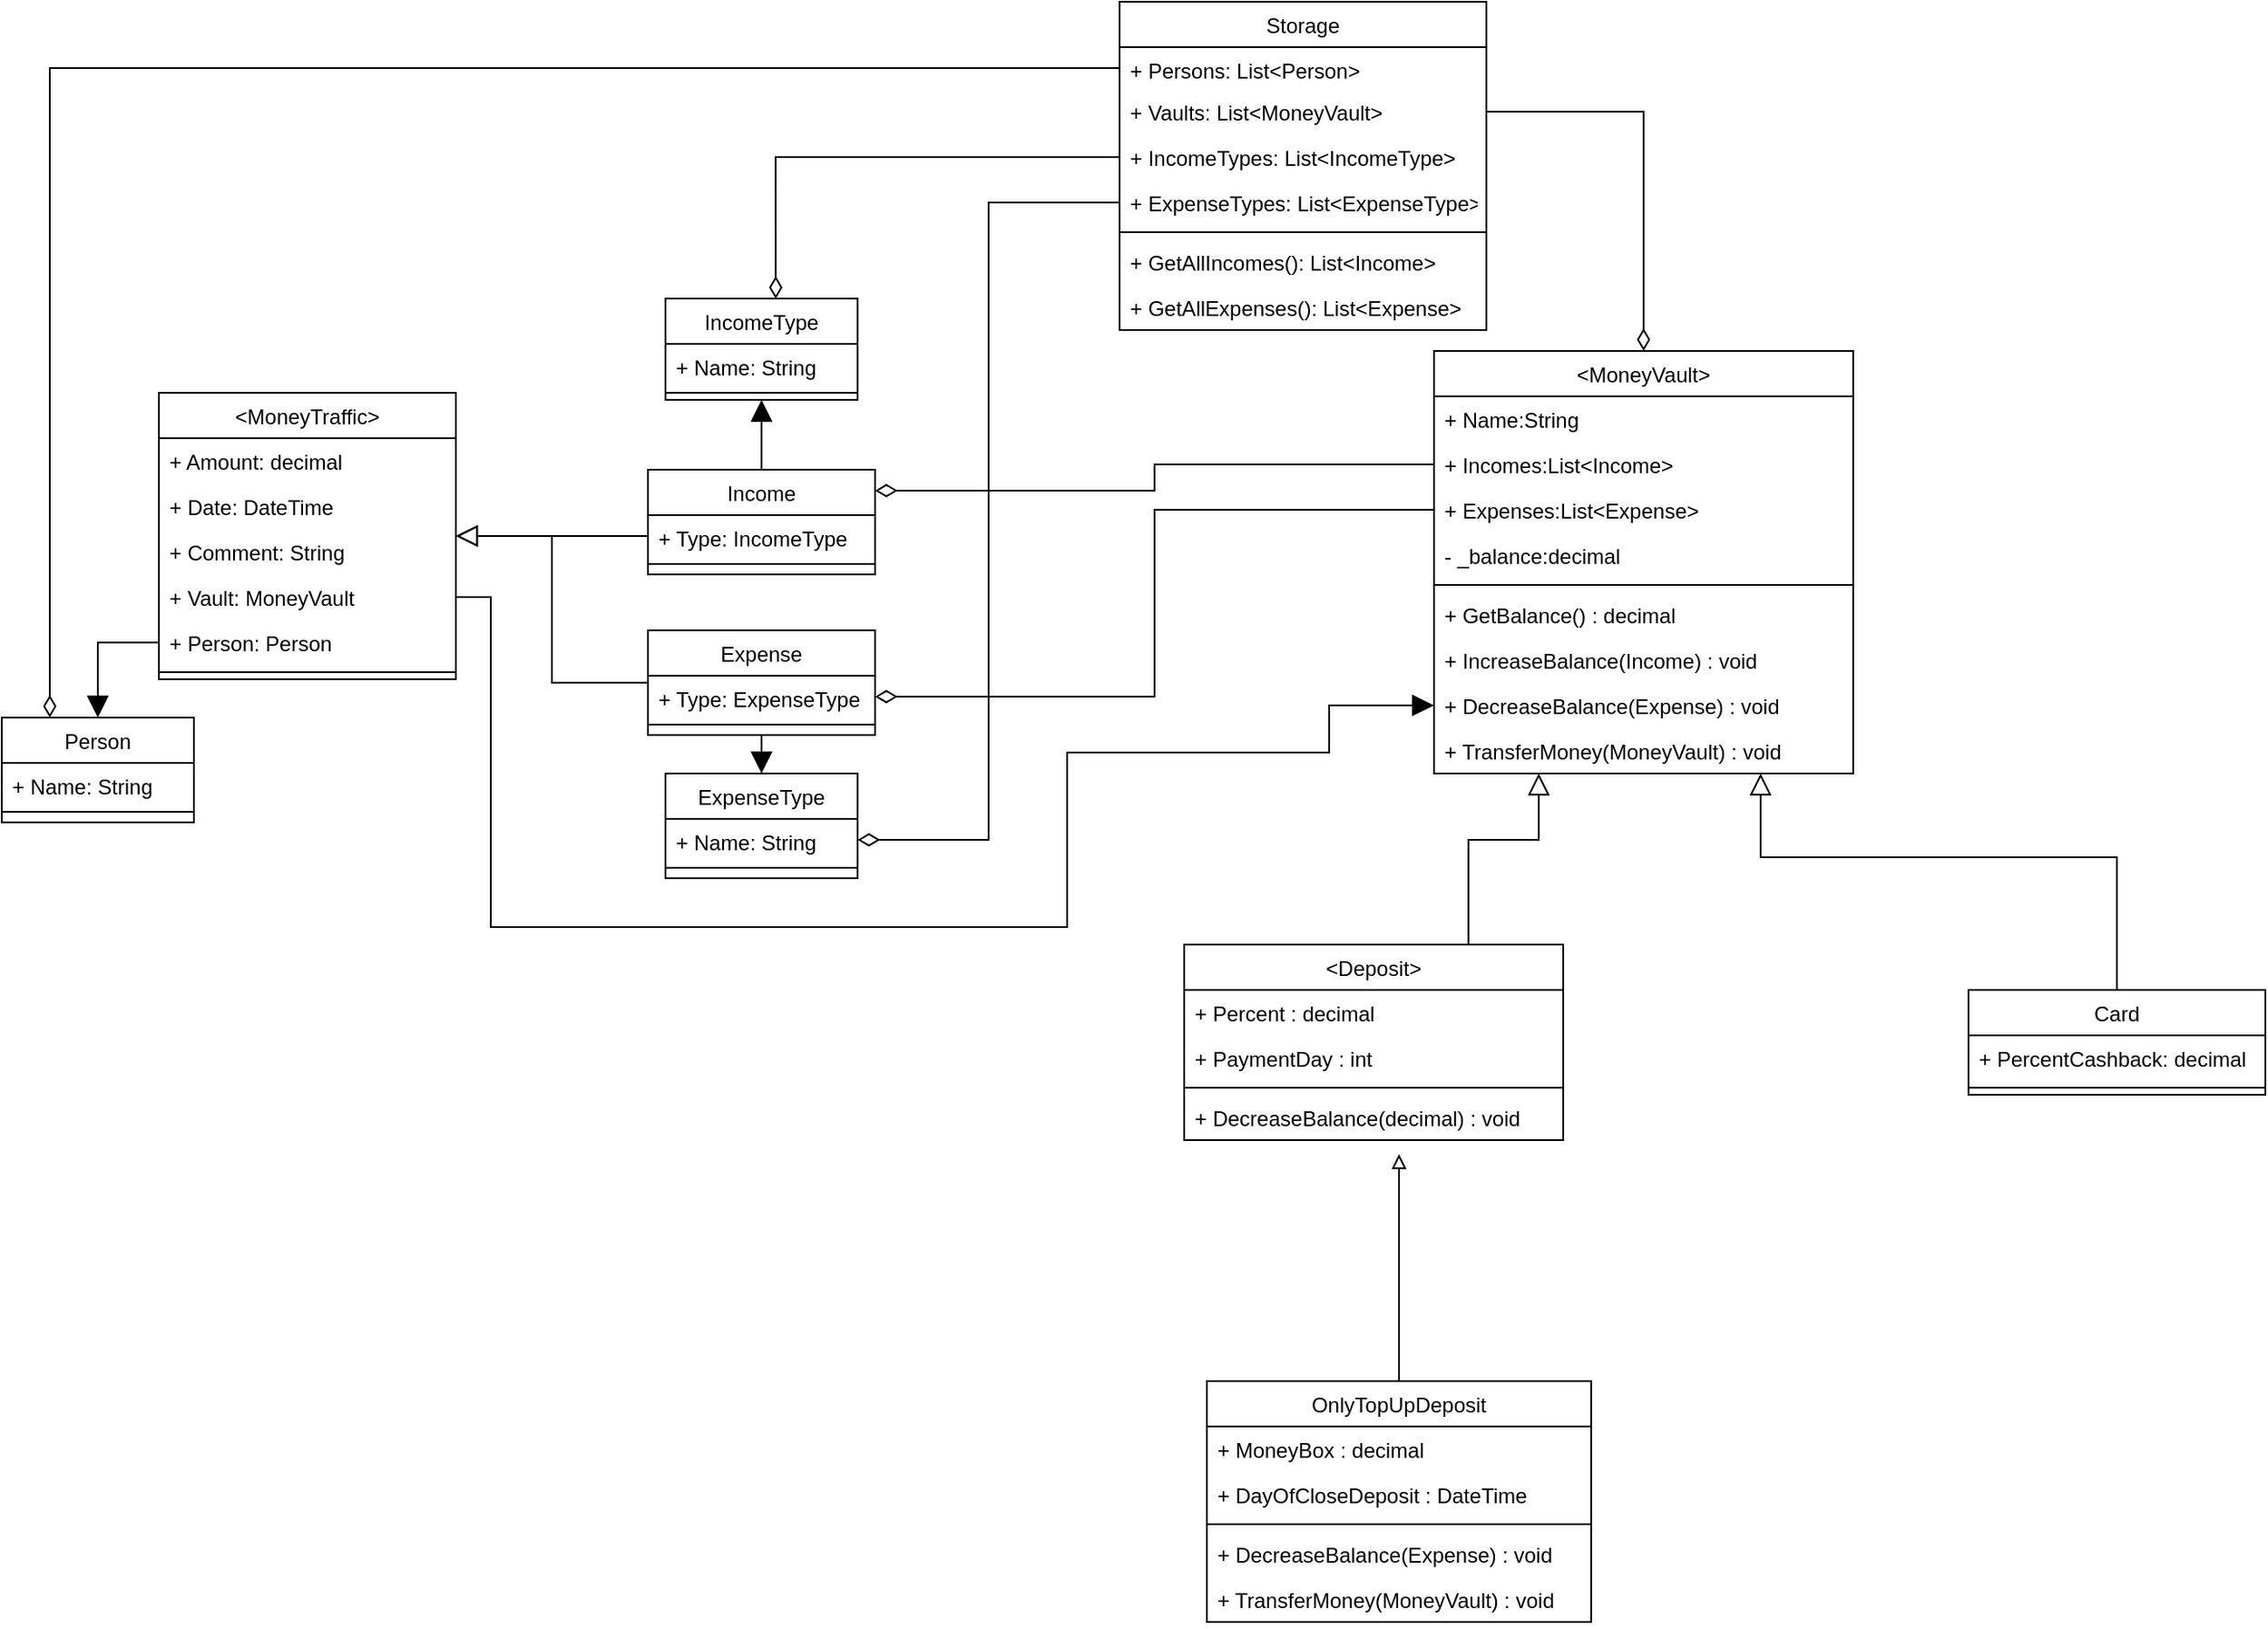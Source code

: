 <mxfile version="15.7.3" type="github">
  <diagram id="C5RBs43oDa-KdzZeNtuy" name="Page-1">
    <mxGraphModel dx="1102" dy="614" grid="1" gridSize="10" guides="1" tooltips="1" connect="1" arrows="1" fold="1" page="1" pageScale="1" pageWidth="827" pageHeight="1169" math="0" shadow="0">
      <root>
        <mxCell id="WIyWlLk6GJQsqaUBKTNV-0" />
        <mxCell id="WIyWlLk6GJQsqaUBKTNV-1" parent="WIyWlLk6GJQsqaUBKTNV-0" />
        <mxCell id="RqrzYvL_C6N4psPBMKRg-0" value="&lt;MoneyVault&gt;" style="swimlane;fontStyle=0;align=center;verticalAlign=top;childLayout=stackLayout;horizontal=1;startSize=26;horizontalStack=0;resizeParent=1;resizeLast=0;collapsible=1;marginBottom=0;rounded=0;shadow=0;strokeWidth=1;" parent="WIyWlLk6GJQsqaUBKTNV-1" vertex="1">
          <mxGeometry x="850" y="240" width="240" height="242" as="geometry">
            <mxRectangle x="290" y="528" width="160" height="26" as="alternateBounds" />
          </mxGeometry>
        </mxCell>
        <mxCell id="RqrzYvL_C6N4psPBMKRg-1" value="+ Name:String" style="text;align=left;verticalAlign=top;spacingLeft=4;spacingRight=4;overflow=hidden;rotatable=0;points=[[0,0.5],[1,0.5]];portConstraint=eastwest;" parent="RqrzYvL_C6N4psPBMKRg-0" vertex="1">
          <mxGeometry y="26" width="240" height="26" as="geometry" />
        </mxCell>
        <mxCell id="RqrzYvL_C6N4psPBMKRg-3" value="+ Incomes:List&lt;Income&gt;" style="text;align=left;verticalAlign=top;spacingLeft=4;spacingRight=4;overflow=hidden;rotatable=0;points=[[0,0.5],[1,0.5]];portConstraint=eastwest;rounded=0;shadow=0;html=0;" parent="RqrzYvL_C6N4psPBMKRg-0" vertex="1">
          <mxGeometry y="52" width="240" height="26" as="geometry" />
        </mxCell>
        <mxCell id="RqrzYvL_C6N4psPBMKRg-6" value="+ Expenses:List&lt;Expense&gt;" style="text;align=left;verticalAlign=top;spacingLeft=4;spacingRight=4;overflow=hidden;rotatable=0;points=[[0,0.5],[1,0.5]];portConstraint=eastwest;rounded=0;shadow=0;html=0;" parent="RqrzYvL_C6N4psPBMKRg-0" vertex="1">
          <mxGeometry y="78" width="240" height="26" as="geometry" />
        </mxCell>
        <mxCell id="RqrzYvL_C6N4psPBMKRg-2" value="- _balance:decimal" style="text;align=left;verticalAlign=top;spacingLeft=4;spacingRight=4;overflow=hidden;rotatable=0;points=[[0,0.5],[1,0.5]];portConstraint=eastwest;rounded=0;shadow=0;html=0;" parent="RqrzYvL_C6N4psPBMKRg-0" vertex="1">
          <mxGeometry y="104" width="240" height="26" as="geometry" />
        </mxCell>
        <mxCell id="RqrzYvL_C6N4psPBMKRg-4" value="" style="line;html=1;strokeWidth=1;align=left;verticalAlign=middle;spacingTop=-1;spacingLeft=3;spacingRight=3;rotatable=0;labelPosition=right;points=[];portConstraint=eastwest;" parent="RqrzYvL_C6N4psPBMKRg-0" vertex="1">
          <mxGeometry y="130" width="240" height="8" as="geometry" />
        </mxCell>
        <mxCell id="RqrzYvL_C6N4psPBMKRg-5" value="+ GetBalance() : decimal" style="text;align=left;verticalAlign=top;spacingLeft=4;spacingRight=4;overflow=hidden;rotatable=0;points=[[0,0.5],[1,0.5]];portConstraint=eastwest;whiteSpace=wrap;" parent="RqrzYvL_C6N4psPBMKRg-0" vertex="1">
          <mxGeometry y="138" width="240" height="26" as="geometry" />
        </mxCell>
        <mxCell id="RqrzYvL_C6N4psPBMKRg-39" value="+ IncreaseBalance(Income) : void" style="text;align=left;verticalAlign=top;spacingLeft=4;spacingRight=4;overflow=hidden;rotatable=0;points=[[0,0.5],[1,0.5]];portConstraint=eastwest;whiteSpace=wrap;" parent="RqrzYvL_C6N4psPBMKRg-0" vertex="1">
          <mxGeometry y="164" width="240" height="26" as="geometry" />
        </mxCell>
        <mxCell id="RqrzYvL_C6N4psPBMKRg-7" value="+ DecreaseBalance(Expense) : void" style="text;align=left;verticalAlign=top;spacingLeft=4;spacingRight=4;overflow=hidden;rotatable=0;points=[[0,0.5],[1,0.5]];portConstraint=eastwest;whiteSpace=wrap;" parent="RqrzYvL_C6N4psPBMKRg-0" vertex="1">
          <mxGeometry y="190" width="240" height="26" as="geometry" />
        </mxCell>
        <mxCell id="RqrzYvL_C6N4psPBMKRg-37" value="+ TransferMoney(MoneyVault) : void" style="text;align=left;verticalAlign=top;spacingLeft=4;spacingRight=4;overflow=hidden;rotatable=0;points=[[0,0.5],[1,0.5]];portConstraint=eastwest;whiteSpace=wrap;" parent="RqrzYvL_C6N4psPBMKRg-0" vertex="1">
          <mxGeometry y="216" width="240" height="26" as="geometry" />
        </mxCell>
        <mxCell id="RqrzYvL_C6N4psPBMKRg-8" value="Card" style="swimlane;fontStyle=0;align=center;verticalAlign=top;childLayout=stackLayout;horizontal=1;startSize=26;horizontalStack=0;resizeParent=1;resizeLast=0;collapsible=1;marginBottom=0;rounded=0;shadow=0;strokeWidth=1;" parent="WIyWlLk6GJQsqaUBKTNV-1" vertex="1">
          <mxGeometry x="1156" y="606" width="170" height="60" as="geometry">
            <mxRectangle x="530" y="820" width="160" height="26" as="alternateBounds" />
          </mxGeometry>
        </mxCell>
        <mxCell id="RqrzYvL_C6N4psPBMKRg-9" value="+ PercentCashback: decimal" style="text;align=left;verticalAlign=top;spacingLeft=4;spacingRight=4;overflow=hidden;rotatable=0;points=[[0,0.5],[1,0.5]];portConstraint=eastwest;" parent="RqrzYvL_C6N4psPBMKRg-8" vertex="1">
          <mxGeometry y="26" width="170" height="26" as="geometry" />
        </mxCell>
        <mxCell id="RqrzYvL_C6N4psPBMKRg-11" value="" style="line;html=1;strokeWidth=1;align=left;verticalAlign=middle;spacingTop=-1;spacingLeft=3;spacingRight=3;rotatable=0;labelPosition=right;points=[];portConstraint=eastwest;" parent="RqrzYvL_C6N4psPBMKRg-8" vertex="1">
          <mxGeometry y="52" width="170" height="8" as="geometry" />
        </mxCell>
        <mxCell id="RqrzYvL_C6N4psPBMKRg-15" value="&lt;Deposit&gt;" style="swimlane;fontStyle=0;align=center;verticalAlign=top;childLayout=stackLayout;horizontal=1;startSize=26;horizontalStack=0;resizeParent=1;resizeLast=0;collapsible=1;marginBottom=0;rounded=0;shadow=0;strokeWidth=1;" parent="WIyWlLk6GJQsqaUBKTNV-1" vertex="1">
          <mxGeometry x="707" y="580" width="217" height="112" as="geometry">
            <mxRectangle x="130" y="380" width="160" height="26" as="alternateBounds" />
          </mxGeometry>
        </mxCell>
        <mxCell id="RqrzYvL_C6N4psPBMKRg-17" value="+ Percent : decimal" style="text;align=left;verticalAlign=top;spacingLeft=4;spacingRight=4;overflow=hidden;rotatable=0;points=[[0,0.5],[1,0.5]];portConstraint=eastwest;rounded=0;shadow=0;html=0;" parent="RqrzYvL_C6N4psPBMKRg-15" vertex="1">
          <mxGeometry y="26" width="217" height="26" as="geometry" />
        </mxCell>
        <mxCell id="RqrzYvL_C6N4psPBMKRg-32" value="+ PaymentDay : int" style="text;align=left;verticalAlign=top;spacingLeft=4;spacingRight=4;overflow=hidden;rotatable=0;points=[[0,0.5],[1,0.5]];portConstraint=eastwest;rounded=0;shadow=0;html=0;" parent="RqrzYvL_C6N4psPBMKRg-15" vertex="1">
          <mxGeometry y="52" width="217" height="26" as="geometry" />
        </mxCell>
        <mxCell id="RqrzYvL_C6N4psPBMKRg-18" value="" style="line;html=1;strokeWidth=1;align=left;verticalAlign=middle;spacingTop=-1;spacingLeft=3;spacingRight=3;rotatable=0;labelPosition=right;points=[];portConstraint=eastwest;" parent="RqrzYvL_C6N4psPBMKRg-15" vertex="1">
          <mxGeometry y="78" width="217" height="8" as="geometry" />
        </mxCell>
        <mxCell id="RqrzYvL_C6N4psPBMKRg-40" value="+ DecreaseBalance(decimal) : void" style="text;align=left;verticalAlign=top;spacingLeft=4;spacingRight=4;overflow=hidden;rotatable=0;points=[[0,0.5],[1,0.5]];portConstraint=eastwest;whiteSpace=wrap;" parent="RqrzYvL_C6N4psPBMKRg-15" vertex="1">
          <mxGeometry y="86" width="217" height="26" as="geometry" />
        </mxCell>
        <mxCell id="RqrzYvL_C6N4psPBMKRg-22" value="" style="endArrow=block;endSize=10;endFill=0;shadow=0;strokeWidth=1;rounded=0;edgeStyle=elbowEdgeStyle;elbow=vertical;exitX=0.5;exitY=0;exitDx=0;exitDy=0;" parent="WIyWlLk6GJQsqaUBKTNV-1" source="RqrzYvL_C6N4psPBMKRg-8" target="RqrzYvL_C6N4psPBMKRg-0" edge="1">
          <mxGeometry width="160" relative="1" as="geometry">
            <mxPoint x="1250" y="320" as="sourcePoint" />
            <mxPoint x="950" y="470" as="targetPoint" />
            <Array as="points">
              <mxPoint x="1037" y="530" />
              <mxPoint x="1010" y="520" />
              <mxPoint x="1120" y="530" />
              <mxPoint x="1020" y="580" />
              <mxPoint x="1070" y="530" />
              <mxPoint x="1130" y="331" />
            </Array>
          </mxGeometry>
        </mxCell>
        <mxCell id="RqrzYvL_C6N4psPBMKRg-23" value="" style="endArrow=block;endSize=10;endFill=0;shadow=0;strokeWidth=1;rounded=0;edgeStyle=elbowEdgeStyle;elbow=vertical;exitX=0.75;exitY=0;exitDx=0;exitDy=0;entryX=0.25;entryY=1;entryDx=0;entryDy=0;" parent="WIyWlLk6GJQsqaUBKTNV-1" source="RqrzYvL_C6N4psPBMKRg-15" target="RqrzYvL_C6N4psPBMKRg-0" edge="1">
          <mxGeometry width="160" relative="1" as="geometry">
            <mxPoint x="925" y="700.0" as="sourcePoint" />
            <mxPoint x="910" y="500" as="targetPoint" />
            <Array as="points">
              <mxPoint x="837" y="520" />
              <mxPoint x="880" y="520" />
            </Array>
          </mxGeometry>
        </mxCell>
        <mxCell id="o4vEt0sajEPCPXAyJZzQ-2" style="edgeStyle=orthogonalEdgeStyle;rounded=0;orthogonalLoop=1;jettySize=auto;html=1;exitX=0.5;exitY=0;exitDx=0;exitDy=0;endArrow=block;endFill=0;jumpSize=6;" edge="1" parent="WIyWlLk6GJQsqaUBKTNV-1" source="RqrzYvL_C6N4psPBMKRg-27">
          <mxGeometry relative="1" as="geometry">
            <mxPoint x="830" y="700" as="targetPoint" />
          </mxGeometry>
        </mxCell>
        <mxCell id="RqrzYvL_C6N4psPBMKRg-27" value="OnlyTopUpDeposit" style="swimlane;fontStyle=0;align=center;verticalAlign=top;childLayout=stackLayout;horizontal=1;startSize=26;horizontalStack=0;resizeParent=1;resizeLast=0;collapsible=1;marginBottom=0;rounded=0;shadow=0;strokeWidth=1;" parent="WIyWlLk6GJQsqaUBKTNV-1" vertex="1">
          <mxGeometry x="720" y="830" width="220" height="138" as="geometry">
            <mxRectangle x="130" y="380" width="160" height="26" as="alternateBounds" />
          </mxGeometry>
        </mxCell>
        <mxCell id="RqrzYvL_C6N4psPBMKRg-28" value="+ MoneyBox : decimal" style="text;align=left;verticalAlign=top;spacingLeft=4;spacingRight=4;overflow=hidden;rotatable=0;points=[[0,0.5],[1,0.5]];portConstraint=eastwest;rounded=0;shadow=0;html=0;" parent="RqrzYvL_C6N4psPBMKRg-27" vertex="1">
          <mxGeometry y="26" width="220" height="26" as="geometry" />
        </mxCell>
        <mxCell id="RqrzYvL_C6N4psPBMKRg-35" value="+ DayOfCloseDeposit : DateTime" style="text;align=left;verticalAlign=top;spacingLeft=4;spacingRight=4;overflow=hidden;rotatable=0;points=[[0,0.5],[1,0.5]];portConstraint=eastwest;rounded=0;shadow=0;html=0;" parent="RqrzYvL_C6N4psPBMKRg-27" vertex="1">
          <mxGeometry y="52" width="220" height="26" as="geometry" />
        </mxCell>
        <mxCell id="RqrzYvL_C6N4psPBMKRg-29" value="" style="line;html=1;strokeWidth=1;align=left;verticalAlign=middle;spacingTop=-1;spacingLeft=3;spacingRight=3;rotatable=0;labelPosition=right;points=[];portConstraint=eastwest;" parent="RqrzYvL_C6N4psPBMKRg-27" vertex="1">
          <mxGeometry y="78" width="220" height="8" as="geometry" />
        </mxCell>
        <mxCell id="VRw4in22VIQENvFpOVeV-45" value="+ DecreaseBalance(Expense) : void" style="text;align=left;verticalAlign=top;spacingLeft=4;spacingRight=4;overflow=hidden;rotatable=0;points=[[0,0.5],[1,0.5]];portConstraint=eastwest;whiteSpace=wrap;" parent="RqrzYvL_C6N4psPBMKRg-27" vertex="1">
          <mxGeometry y="86" width="220" height="26" as="geometry" />
        </mxCell>
        <mxCell id="RqrzYvL_C6N4psPBMKRg-38" value="+ TransferMoney(MoneyVault) : void" style="text;align=left;verticalAlign=top;spacingLeft=4;spacingRight=4;overflow=hidden;rotatable=0;points=[[0,0.5],[1,0.5]];portConstraint=eastwest;whiteSpace=wrap;" parent="RqrzYvL_C6N4psPBMKRg-27" vertex="1">
          <mxGeometry y="112" width="220" height="26" as="geometry" />
        </mxCell>
        <mxCell id="VRw4in22VIQENvFpOVeV-0" value="Storage" style="swimlane;fontStyle=0;align=center;verticalAlign=top;childLayout=stackLayout;horizontal=1;startSize=26;horizontalStack=0;resizeParent=1;resizeLast=0;collapsible=1;marginBottom=0;rounded=0;shadow=0;strokeWidth=1;" parent="WIyWlLk6GJQsqaUBKTNV-1" vertex="1">
          <mxGeometry x="670" y="40" width="210" height="188" as="geometry">
            <mxRectangle x="130" y="380" width="160" height="26" as="alternateBounds" />
          </mxGeometry>
        </mxCell>
        <mxCell id="VRw4in22VIQENvFpOVeV-59" value="+ Persons: List&lt;Person&gt;" style="text;align=left;verticalAlign=top;spacingLeft=4;spacingRight=4;overflow=hidden;rotatable=0;points=[[0,0.5],[1,0.5]];portConstraint=eastwest;rounded=0;shadow=0;html=0;" parent="VRw4in22VIQENvFpOVeV-0" vertex="1">
          <mxGeometry y="26" width="210" height="24" as="geometry" />
        </mxCell>
        <mxCell id="VRw4in22VIQENvFpOVeV-4" value="+ Vaults: List&lt;MoneyVault&gt;" style="text;align=left;verticalAlign=top;spacingLeft=4;spacingRight=4;overflow=hidden;rotatable=0;points=[[0,0.5],[1,0.5]];portConstraint=eastwest;rounded=0;shadow=0;html=0;" parent="VRw4in22VIQENvFpOVeV-0" vertex="1">
          <mxGeometry y="50" width="210" height="26" as="geometry" />
        </mxCell>
        <mxCell id="VRw4in22VIQENvFpOVeV-62" value="+ IncomeTypes: List&lt;IncomeType&gt;" style="text;align=left;verticalAlign=top;spacingLeft=4;spacingRight=4;overflow=hidden;rotatable=0;points=[[0,0.5],[1,0.5]];portConstraint=eastwest;rounded=0;shadow=0;html=0;" parent="VRw4in22VIQENvFpOVeV-0" vertex="1">
          <mxGeometry y="76" width="210" height="26" as="geometry" />
        </mxCell>
        <mxCell id="VRw4in22VIQENvFpOVeV-61" value="+ ExpenseTypes: List&lt;ExpenseType&gt;" style="text;align=left;verticalAlign=top;spacingLeft=4;spacingRight=4;overflow=hidden;rotatable=0;points=[[0,0.5],[1,0.5]];portConstraint=eastwest;rounded=0;shadow=0;html=0;" parent="VRw4in22VIQENvFpOVeV-0" vertex="1">
          <mxGeometry y="102" width="210" height="26" as="geometry" />
        </mxCell>
        <mxCell id="VRw4in22VIQENvFpOVeV-2" value="" style="line;html=1;strokeWidth=1;align=left;verticalAlign=middle;spacingTop=-1;spacingLeft=3;spacingRight=3;rotatable=0;labelPosition=right;points=[];portConstraint=eastwest;" parent="VRw4in22VIQENvFpOVeV-0" vertex="1">
          <mxGeometry y="128" width="210" height="8" as="geometry" />
        </mxCell>
        <mxCell id="VRw4in22VIQENvFpOVeV-69" value="+ GetAllIncomes(): List&lt;Income&gt;" style="text;align=left;verticalAlign=top;spacingLeft=4;spacingRight=4;overflow=hidden;rotatable=0;points=[[0,0.5],[1,0.5]];portConstraint=eastwest;whiteSpace=wrap;" parent="VRw4in22VIQENvFpOVeV-0" vertex="1">
          <mxGeometry y="136" width="210" height="26" as="geometry" />
        </mxCell>
        <mxCell id="VRw4in22VIQENvFpOVeV-70" value="+ GetAllExpenses(): List&lt;Expense&gt;" style="text;align=left;verticalAlign=top;spacingLeft=4;spacingRight=4;overflow=hidden;rotatable=0;points=[[0,0.5],[1,0.5]];portConstraint=eastwest;whiteSpace=wrap;" parent="VRw4in22VIQENvFpOVeV-0" vertex="1">
          <mxGeometry y="162" width="210" height="26" as="geometry" />
        </mxCell>
        <mxCell id="VRw4in22VIQENvFpOVeV-5" value="&lt;MoneyTraffic&gt;" style="swimlane;fontStyle=0;align=center;verticalAlign=top;childLayout=stackLayout;horizontal=1;startSize=26;horizontalStack=0;resizeParent=1;resizeLast=0;collapsible=1;marginBottom=0;rounded=0;shadow=0;strokeWidth=1;" parent="WIyWlLk6GJQsqaUBKTNV-1" vertex="1">
          <mxGeometry x="120" y="264" width="170" height="164" as="geometry">
            <mxRectangle x="130" y="380" width="160" height="26" as="alternateBounds" />
          </mxGeometry>
        </mxCell>
        <mxCell id="VRw4in22VIQENvFpOVeV-6" value="+ Amount: decimal" style="text;align=left;verticalAlign=top;spacingLeft=4;spacingRight=4;overflow=hidden;rotatable=0;points=[[0,0.5],[1,0.5]];portConstraint=eastwest;rounded=0;shadow=0;html=0;" parent="VRw4in22VIQENvFpOVeV-5" vertex="1">
          <mxGeometry y="26" width="170" height="26" as="geometry" />
        </mxCell>
        <mxCell id="VRw4in22VIQENvFpOVeV-7" value="+ Date: DateTime" style="text;align=left;verticalAlign=top;spacingLeft=4;spacingRight=4;overflow=hidden;rotatable=0;points=[[0,0.5],[1,0.5]];portConstraint=eastwest;rounded=0;shadow=0;html=0;" parent="VRw4in22VIQENvFpOVeV-5" vertex="1">
          <mxGeometry y="52" width="170" height="26" as="geometry" />
        </mxCell>
        <mxCell id="VRw4in22VIQENvFpOVeV-10" value="+ Comment: String" style="text;align=left;verticalAlign=top;spacingLeft=4;spacingRight=4;overflow=hidden;rotatable=0;points=[[0,0.5],[1,0.5]];portConstraint=eastwest;rounded=0;shadow=0;html=0;" parent="VRw4in22VIQENvFpOVeV-5" vertex="1">
          <mxGeometry y="78" width="170" height="26" as="geometry" />
        </mxCell>
        <mxCell id="VRw4in22VIQENvFpOVeV-8" value="+ Vault: MoneyVault" style="text;align=left;verticalAlign=top;spacingLeft=4;spacingRight=4;overflow=hidden;rotatable=0;points=[[0,0.5],[1,0.5]];portConstraint=eastwest;rounded=0;shadow=0;html=0;" parent="VRw4in22VIQENvFpOVeV-5" vertex="1">
          <mxGeometry y="104" width="170" height="26" as="geometry" />
        </mxCell>
        <mxCell id="VRw4in22VIQENvFpOVeV-11" value="+ Person: Person" style="text;align=left;verticalAlign=top;spacingLeft=4;spacingRight=4;overflow=hidden;rotatable=0;points=[[0,0.5],[1,0.5]];portConstraint=eastwest;rounded=0;shadow=0;html=0;" parent="VRw4in22VIQENvFpOVeV-5" vertex="1">
          <mxGeometry y="130" width="170" height="26" as="geometry" />
        </mxCell>
        <mxCell id="VRw4in22VIQENvFpOVeV-9" value="" style="line;html=1;strokeWidth=1;align=left;verticalAlign=middle;spacingTop=-1;spacingLeft=3;spacingRight=3;rotatable=0;labelPosition=right;points=[];portConstraint=eastwest;" parent="VRw4in22VIQENvFpOVeV-5" vertex="1">
          <mxGeometry y="156" width="170" height="8" as="geometry" />
        </mxCell>
        <mxCell id="VRw4in22VIQENvFpOVeV-34" style="edgeStyle=orthogonalEdgeStyle;rounded=0;orthogonalLoop=1;jettySize=auto;html=1;exitX=0.5;exitY=0;exitDx=0;exitDy=0;entryX=0.5;entryY=1;entryDx=0;entryDy=0;endArrow=block;endFill=1;endSize=10;" parent="WIyWlLk6GJQsqaUBKTNV-1" source="VRw4in22VIQENvFpOVeV-12" target="VRw4in22VIQENvFpOVeV-19" edge="1">
          <mxGeometry relative="1" as="geometry" />
        </mxCell>
        <mxCell id="VRw4in22VIQENvFpOVeV-12" value="Income" style="swimlane;fontStyle=0;align=center;verticalAlign=top;childLayout=stackLayout;horizontal=1;startSize=26;horizontalStack=0;resizeParent=1;resizeLast=0;collapsible=1;marginBottom=0;rounded=0;shadow=0;strokeWidth=1;" parent="WIyWlLk6GJQsqaUBKTNV-1" vertex="1">
          <mxGeometry x="400" y="308" width="130" height="60" as="geometry">
            <mxRectangle x="130" y="380" width="160" height="26" as="alternateBounds" />
          </mxGeometry>
        </mxCell>
        <mxCell id="VRw4in22VIQENvFpOVeV-29" value="+ Type: IncomeType" style="text;align=left;verticalAlign=top;spacingLeft=4;spacingRight=4;overflow=hidden;rotatable=0;points=[[0,0.5],[1,0.5]];portConstraint=eastwest;rounded=0;shadow=0;html=0;" parent="VRw4in22VIQENvFpOVeV-12" vertex="1">
          <mxGeometry y="26" width="130" height="24" as="geometry" />
        </mxCell>
        <mxCell id="VRw4in22VIQENvFpOVeV-16" value="" style="line;html=1;strokeWidth=1;align=left;verticalAlign=middle;spacingTop=-1;spacingLeft=3;spacingRight=3;rotatable=0;labelPosition=right;points=[];portConstraint=eastwest;" parent="VRw4in22VIQENvFpOVeV-12" vertex="1">
          <mxGeometry y="50" width="130" height="8" as="geometry" />
        </mxCell>
        <mxCell id="VRw4in22VIQENvFpOVeV-35" style="edgeStyle=orthogonalEdgeStyle;rounded=0;orthogonalLoop=1;jettySize=auto;html=1;exitX=0.5;exitY=1;exitDx=0;exitDy=0;endArrow=block;endFill=1;endSize=10;" parent="WIyWlLk6GJQsqaUBKTNV-1" source="VRw4in22VIQENvFpOVeV-17" target="VRw4in22VIQENvFpOVeV-26" edge="1">
          <mxGeometry relative="1" as="geometry" />
        </mxCell>
        <mxCell id="VRw4in22VIQENvFpOVeV-36" style="edgeStyle=orthogonalEdgeStyle;rounded=0;orthogonalLoop=1;jettySize=auto;html=1;exitX=0;exitY=0.5;exitDx=0;exitDy=0;endArrow=block;endFill=0;endSize=10;" parent="WIyWlLk6GJQsqaUBKTNV-1" source="VRw4in22VIQENvFpOVeV-17" target="VRw4in22VIQENvFpOVeV-5" edge="1">
          <mxGeometry relative="1" as="geometry" />
        </mxCell>
        <mxCell id="VRw4in22VIQENvFpOVeV-17" value="Expense" style="swimlane;fontStyle=0;align=center;verticalAlign=top;childLayout=stackLayout;horizontal=1;startSize=26;horizontalStack=0;resizeParent=1;resizeLast=0;collapsible=1;marginBottom=0;rounded=0;shadow=0;strokeWidth=1;" parent="WIyWlLk6GJQsqaUBKTNV-1" vertex="1">
          <mxGeometry x="400" y="400" width="130" height="60" as="geometry">
            <mxRectangle x="130" y="380" width="160" height="26" as="alternateBounds" />
          </mxGeometry>
        </mxCell>
        <mxCell id="VRw4in22VIQENvFpOVeV-30" value="+ Type: ExpenseType" style="text;align=left;verticalAlign=top;spacingLeft=4;spacingRight=4;overflow=hidden;rotatable=0;points=[[0,0.5],[1,0.5]];portConstraint=eastwest;rounded=0;shadow=0;html=0;" parent="VRw4in22VIQENvFpOVeV-17" vertex="1">
          <mxGeometry y="26" width="130" height="24" as="geometry" />
        </mxCell>
        <mxCell id="VRw4in22VIQENvFpOVeV-18" value="" style="line;html=1;strokeWidth=1;align=left;verticalAlign=middle;spacingTop=-1;spacingLeft=3;spacingRight=3;rotatable=0;labelPosition=right;points=[];portConstraint=eastwest;" parent="VRw4in22VIQENvFpOVeV-17" vertex="1">
          <mxGeometry y="50" width="130" height="8" as="geometry" />
        </mxCell>
        <mxCell id="VRw4in22VIQENvFpOVeV-19" value="IncomeType" style="swimlane;fontStyle=0;align=center;verticalAlign=top;childLayout=stackLayout;horizontal=1;startSize=26;horizontalStack=0;resizeParent=1;resizeLast=0;collapsible=1;marginBottom=0;rounded=0;shadow=0;strokeWidth=1;" parent="WIyWlLk6GJQsqaUBKTNV-1" vertex="1">
          <mxGeometry x="410" y="210" width="110" height="58" as="geometry">
            <mxRectangle x="130" y="380" width="160" height="26" as="alternateBounds" />
          </mxGeometry>
        </mxCell>
        <mxCell id="VRw4in22VIQENvFpOVeV-21" value="+ Name: String" style="text;align=left;verticalAlign=top;spacingLeft=4;spacingRight=4;overflow=hidden;rotatable=0;points=[[0,0.5],[1,0.5]];portConstraint=eastwest;rounded=0;shadow=0;html=0;" parent="VRw4in22VIQENvFpOVeV-19" vertex="1">
          <mxGeometry y="26" width="110" height="24" as="geometry" />
        </mxCell>
        <mxCell id="VRw4in22VIQENvFpOVeV-20" value="" style="line;html=1;strokeWidth=1;align=left;verticalAlign=middle;spacingTop=-1;spacingLeft=3;spacingRight=3;rotatable=0;labelPosition=right;points=[];portConstraint=eastwest;" parent="VRw4in22VIQENvFpOVeV-19" vertex="1">
          <mxGeometry y="50" width="110" height="8" as="geometry" />
        </mxCell>
        <mxCell id="VRw4in22VIQENvFpOVeV-26" value="ExpenseType" style="swimlane;fontStyle=0;align=center;verticalAlign=top;childLayout=stackLayout;horizontal=1;startSize=26;horizontalStack=0;resizeParent=1;resizeLast=0;collapsible=1;marginBottom=0;rounded=0;shadow=0;strokeWidth=1;" parent="WIyWlLk6GJQsqaUBKTNV-1" vertex="1">
          <mxGeometry x="410" y="482" width="110" height="60" as="geometry">
            <mxRectangle x="130" y="380" width="160" height="26" as="alternateBounds" />
          </mxGeometry>
        </mxCell>
        <mxCell id="VRw4in22VIQENvFpOVeV-27" value="+ Name: String" style="text;align=left;verticalAlign=top;spacingLeft=4;spacingRight=4;overflow=hidden;rotatable=0;points=[[0,0.5],[1,0.5]];portConstraint=eastwest;rounded=0;shadow=0;html=0;" parent="VRw4in22VIQENvFpOVeV-26" vertex="1">
          <mxGeometry y="26" width="110" height="24" as="geometry" />
        </mxCell>
        <mxCell id="VRw4in22VIQENvFpOVeV-28" value="" style="line;html=1;strokeWidth=1;align=left;verticalAlign=middle;spacingTop=-1;spacingLeft=3;spacingRight=3;rotatable=0;labelPosition=right;points=[];portConstraint=eastwest;" parent="VRw4in22VIQENvFpOVeV-26" vertex="1">
          <mxGeometry y="50" width="110" height="8" as="geometry" />
        </mxCell>
        <mxCell id="VRw4in22VIQENvFpOVeV-32" style="edgeStyle=orthogonalEdgeStyle;rounded=0;orthogonalLoop=1;jettySize=auto;html=1;exitX=0;exitY=0.5;exitDx=0;exitDy=0;endArrow=block;endFill=0;endSize=10;" parent="WIyWlLk6GJQsqaUBKTNV-1" source="VRw4in22VIQENvFpOVeV-29" target="VRw4in22VIQENvFpOVeV-5" edge="1">
          <mxGeometry relative="1" as="geometry">
            <mxPoint x="370" y="343" as="targetPoint" />
          </mxGeometry>
        </mxCell>
        <mxCell id="VRw4in22VIQENvFpOVeV-37" style="edgeStyle=orthogonalEdgeStyle;rounded=0;orthogonalLoop=1;jettySize=auto;html=1;exitX=0;exitY=0.5;exitDx=0;exitDy=0;endArrow=diamondThin;endFill=0;endSize=10;" parent="WIyWlLk6GJQsqaUBKTNV-1" source="RqrzYvL_C6N4psPBMKRg-3" target="VRw4in22VIQENvFpOVeV-12" edge="1">
          <mxGeometry relative="1" as="geometry">
            <Array as="points">
              <mxPoint x="690" y="305" />
              <mxPoint x="690" y="320" />
            </Array>
          </mxGeometry>
        </mxCell>
        <mxCell id="VRw4in22VIQENvFpOVeV-38" style="edgeStyle=orthogonalEdgeStyle;rounded=0;orthogonalLoop=1;jettySize=auto;html=1;exitX=0;exitY=0.5;exitDx=0;exitDy=0;endArrow=diamondThin;endFill=0;endSize=10;" parent="WIyWlLk6GJQsqaUBKTNV-1" source="RqrzYvL_C6N4psPBMKRg-6" target="VRw4in22VIQENvFpOVeV-30" edge="1">
          <mxGeometry relative="1" as="geometry" />
        </mxCell>
        <mxCell id="VRw4in22VIQENvFpOVeV-40" style="edgeStyle=orthogonalEdgeStyle;rounded=0;orthogonalLoop=1;jettySize=auto;html=1;exitX=1;exitY=0.5;exitDx=0;exitDy=0;entryX=0;entryY=0.5;entryDx=0;entryDy=0;endArrow=block;endFill=1;endSize=10;" parent="WIyWlLk6GJQsqaUBKTNV-1" source="VRw4in22VIQENvFpOVeV-8" target="RqrzYvL_C6N4psPBMKRg-7" edge="1">
          <mxGeometry relative="1" as="geometry">
            <Array as="points">
              <mxPoint x="310" y="381" />
              <mxPoint x="310" y="570" />
              <mxPoint x="640" y="570" />
              <mxPoint x="640" y="470" />
              <mxPoint x="790" y="470" />
              <mxPoint x="790" y="443" />
            </Array>
          </mxGeometry>
        </mxCell>
        <mxCell id="VRw4in22VIQENvFpOVeV-42" style="edgeStyle=orthogonalEdgeStyle;rounded=0;orthogonalLoop=1;jettySize=auto;html=1;exitX=1;exitY=0.5;exitDx=0;exitDy=0;entryX=0.5;entryY=0;entryDx=0;entryDy=0;endArrow=diamondThin;endFill=0;endSize=10;" parent="WIyWlLk6GJQsqaUBKTNV-1" source="VRw4in22VIQENvFpOVeV-4" target="RqrzYvL_C6N4psPBMKRg-0" edge="1">
          <mxGeometry relative="1" as="geometry" />
        </mxCell>
        <mxCell id="VRw4in22VIQENvFpOVeV-54" value="Person" style="swimlane;fontStyle=0;align=center;verticalAlign=top;childLayout=stackLayout;horizontal=1;startSize=26;horizontalStack=0;resizeParent=1;resizeLast=0;collapsible=1;marginBottom=0;rounded=0;shadow=0;strokeWidth=1;" parent="WIyWlLk6GJQsqaUBKTNV-1" vertex="1">
          <mxGeometry x="30" y="450" width="110" height="60" as="geometry">
            <mxRectangle x="130" y="380" width="160" height="26" as="alternateBounds" />
          </mxGeometry>
        </mxCell>
        <mxCell id="VRw4in22VIQENvFpOVeV-55" value="+ Name: String" style="text;align=left;verticalAlign=top;spacingLeft=4;spacingRight=4;overflow=hidden;rotatable=0;points=[[0,0.5],[1,0.5]];portConstraint=eastwest;rounded=0;shadow=0;html=0;" parent="VRw4in22VIQENvFpOVeV-54" vertex="1">
          <mxGeometry y="26" width="110" height="24" as="geometry" />
        </mxCell>
        <mxCell id="VRw4in22VIQENvFpOVeV-56" value="" style="line;html=1;strokeWidth=1;align=left;verticalAlign=middle;spacingTop=-1;spacingLeft=3;spacingRight=3;rotatable=0;labelPosition=right;points=[];portConstraint=eastwest;" parent="VRw4in22VIQENvFpOVeV-54" vertex="1">
          <mxGeometry y="50" width="110" height="8" as="geometry" />
        </mxCell>
        <mxCell id="VRw4in22VIQENvFpOVeV-58" style="edgeStyle=orthogonalEdgeStyle;rounded=0;orthogonalLoop=1;jettySize=auto;html=1;exitX=0;exitY=0.5;exitDx=0;exitDy=0;entryX=0.5;entryY=0;entryDx=0;entryDy=0;endArrow=block;endFill=1;endSize=10;" parent="WIyWlLk6GJQsqaUBKTNV-1" source="VRw4in22VIQENvFpOVeV-11" target="VRw4in22VIQENvFpOVeV-54" edge="1">
          <mxGeometry relative="1" as="geometry" />
        </mxCell>
        <mxCell id="VRw4in22VIQENvFpOVeV-60" style="edgeStyle=orthogonalEdgeStyle;rounded=0;orthogonalLoop=1;jettySize=auto;html=1;exitX=0;exitY=0.5;exitDx=0;exitDy=0;entryX=0.25;entryY=0;entryDx=0;entryDy=0;endArrow=diamondThin;endFill=0;endSize=10;" parent="WIyWlLk6GJQsqaUBKTNV-1" source="VRw4in22VIQENvFpOVeV-59" target="VRw4in22VIQENvFpOVeV-54" edge="1">
          <mxGeometry relative="1" as="geometry" />
        </mxCell>
        <mxCell id="VRw4in22VIQENvFpOVeV-63" style="edgeStyle=orthogonalEdgeStyle;rounded=0;orthogonalLoop=1;jettySize=auto;html=1;exitX=0;exitY=0.5;exitDx=0;exitDy=0;entryX=1;entryY=0.5;entryDx=0;entryDy=0;endArrow=diamondThin;endFill=0;endSize=10;" parent="WIyWlLk6GJQsqaUBKTNV-1" source="VRw4in22VIQENvFpOVeV-61" target="VRw4in22VIQENvFpOVeV-27" edge="1">
          <mxGeometry relative="1" as="geometry" />
        </mxCell>
        <mxCell id="VRw4in22VIQENvFpOVeV-64" style="edgeStyle=orthogonalEdgeStyle;rounded=0;orthogonalLoop=1;jettySize=auto;html=1;exitX=0;exitY=0.5;exitDx=0;exitDy=0;entryX=0.574;entryY=0.002;entryDx=0;entryDy=0;entryPerimeter=0;endArrow=diamondThin;endFill=0;endSize=10;" parent="WIyWlLk6GJQsqaUBKTNV-1" source="VRw4in22VIQENvFpOVeV-62" target="VRw4in22VIQENvFpOVeV-19" edge="1">
          <mxGeometry relative="1" as="geometry" />
        </mxCell>
      </root>
    </mxGraphModel>
  </diagram>
</mxfile>
